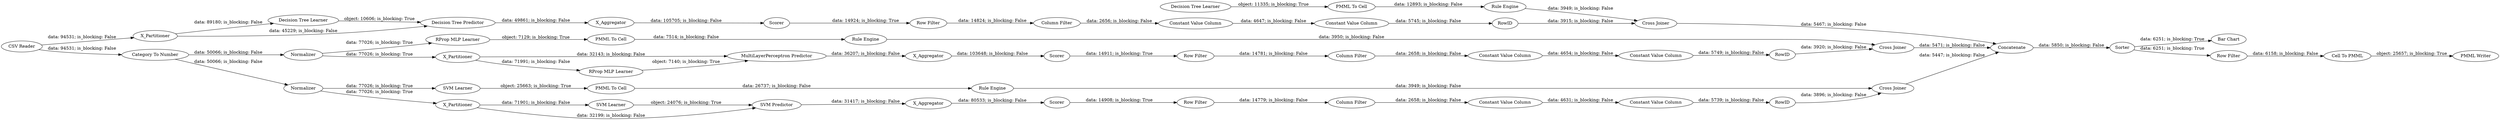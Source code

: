 digraph {
	"-3810688983224834369_293" [label=RowID]
	"4792577101258581486_294" [label="Column Filter"]
	"-1991247227104038068_28" [label="PMML To Cell"]
	"5345220405423240137_2" [label=X_Partitioner]
	"5345220405423240137_7" [label=X_Aggregator]
	"5345220405423240137_38" [label="Cross Joiner"]
	"-5830090339881390046_39" [label="Cross Joiner"]
	"-1991247227104038068_34" [label="Rule Engine"]
	"-5830090339881390046_31" [label="SVM Learner"]
	"-3741145113486005277_52" [label=Sorter]
	"4792577101258581486_290" [label="Constant Value Column"]
	"6105002814237477788_294" [label="Column Filter"]
	"-4614553864924040475_35" [label="RProp MLP Learner"]
	"-502488143309783410_35" [label="Rule Engine"]
	"-3741145113486005277_63" [label="CSV Reader"]
	"5345220405423240137_31" [label="Decision Tree Learner"]
	"-1991247227104038068_33" [label="Decision Tree Learner"]
	"-4614553864924040475_34" [label="Rule Engine"]
	"-9107068247214195360_39" [label=Normalizer]
	"-3741145113486005277_54" [label="Cell To PMML"]
	"6105002814237477788_290" [label="Constant Value Column"]
	"6105002814237477788_293" [label=RowID]
	"-502488143309783410_34" [label="PMML To Cell"]
	"-3810688983224834369_9" [label="Row Filter"]
	"-5830090339881390046_32" [label="SVM Predictor"]
	"-3741145113486005277_59" [label="Bar Chart"]
	"-3810688983224834369_290" [label="Constant Value Column"]
	"4792577101258581486_9" [label="Row Filter"]
	"-4614553864924040475_22" [label="PMML To Cell"]
	"5345220405423240137_32" [label="Decision Tree Predictor"]
	"4792577101258581486_293" [label=RowID]
	"-9107068247214195360_7" [label=X_Aggregator]
	"-9107068247214195360_38" [label="Cross Joiner"]
	"-3741145113486005277_61" [label="PMML Writer"]
	"-5830090339881390046_41" [label=Scorer]
	"-3810688983224834369_294" [label="Column Filter"]
	"-3810688983224834369_292" [label="Constant Value Column"]
	"5345220405423240137_39" [label=Scorer]
	"-3741145113486005277_60" [label=Concatenate]
	"-5830090339881390046_7" [label=X_Aggregator]
	"6105002814237477788_292" [label="Constant Value Column"]
	"-502488143309783410_33" [label="SVM Learner"]
	"4792577101258581486_292" [label="Constant Value Column"]
	"-9107068247214195360_32" [label="MultiLayerPerceptron Predictor"]
	"-3741145113486005277_58" [label="Category To Number"]
	"-9107068247214195360_2" [label=X_Partitioner]
	"-5830090339881390046_2" [label=X_Partitioner]
	"-3741145113486005277_53" [label="Row Filter"]
	"6105002814237477788_9" [label="Row Filter"]
	"-5830090339881390046_40" [label=Normalizer]
	"-9107068247214195360_31" [label="RProp MLP Learner"]
	"-9107068247214195360_40" [label=Scorer]
	"-5830090339881390046_41" -> "-3810688983224834369_9" [label="data: 14908; is_blocking: True"]
	"-9107068247214195360_39" -> "-4614553864924040475_35" [label="data: 77026; is_blocking: True"]
	"4792577101258581486_290" -> "4792577101258581486_292" [label="data: 4654; is_blocking: False"]
	"-9107068247214195360_2" -> "-9107068247214195360_31" [label="data: 71991; is_blocking: False"]
	"-3741145113486005277_63" -> "5345220405423240137_2" [label="data: 94531; is_blocking: False"]
	"4792577101258581486_294" -> "4792577101258581486_290" [label="data: 2658; is_blocking: False"]
	"-3741145113486005277_53" -> "-3741145113486005277_54" [label="data: 6158; is_blocking: False"]
	"-5830090339881390046_40" -> "-502488143309783410_33" [label="data: 77026; is_blocking: True"]
	"-3741145113486005277_52" -> "-3741145113486005277_53" [label="data: 6251; is_blocking: True"]
	"-5830090339881390046_40" -> "-5830090339881390046_2" [label="data: 77026; is_blocking: True"]
	"-9107068247214195360_31" -> "-9107068247214195360_32" [label="object: 7140; is_blocking: True"]
	"6105002814237477788_293" -> "5345220405423240137_38" [label="data: 3915; is_blocking: False"]
	"-502488143309783410_34" -> "-502488143309783410_35" [label="data: 26737; is_blocking: False"]
	"6105002814237477788_294" -> "6105002814237477788_290" [label="data: 2656; is_blocking: False"]
	"-4614553864924040475_35" -> "-4614553864924040475_22" [label="object: 7129; is_blocking: True"]
	"6105002814237477788_9" -> "6105002814237477788_294" [label="data: 14824; is_blocking: False"]
	"-502488143309783410_35" -> "-5830090339881390046_39" [label="data: 3949; is_blocking: False"]
	"-3741145113486005277_60" -> "-3741145113486005277_52" [label="data: 5850; is_blocking: False"]
	"4792577101258581486_293" -> "-9107068247214195360_38" [label="data: 3920; is_blocking: False"]
	"-3741145113486005277_58" -> "-9107068247214195360_39" [label="data: 50066; is_blocking: False"]
	"4792577101258581486_9" -> "4792577101258581486_294" [label="data: 14781; is_blocking: False"]
	"-5830090339881390046_2" -> "-5830090339881390046_32" [label="data: 32199; is_blocking: False"]
	"-3741145113486005277_54" -> "-3741145113486005277_61" [label="object: 25657; is_blocking: True"]
	"5345220405423240137_32" -> "5345220405423240137_7" [label="data: 49861; is_blocking: False"]
	"-1991247227104038068_33" -> "-1991247227104038068_28" [label="object: 11335; is_blocking: True"]
	"5345220405423240137_39" -> "6105002814237477788_9" [label="data: 14924; is_blocking: True"]
	"-5830090339881390046_2" -> "-5830090339881390046_31" [label="data: 71901; is_blocking: False"]
	"-1991247227104038068_34" -> "5345220405423240137_38" [label="data: 3949; is_blocking: False"]
	"5345220405423240137_2" -> "5345220405423240137_31" [label="data: 89180; is_blocking: False"]
	"6105002814237477788_292" -> "6105002814237477788_293" [label="data: 5745; is_blocking: False"]
	"-4614553864924040475_22" -> "-4614553864924040475_34" [label="data: 7514; is_blocking: False"]
	"5345220405423240137_38" -> "-3741145113486005277_60" [label="data: 5467; is_blocking: False"]
	"-9107068247214195360_40" -> "4792577101258581486_9" [label="data: 14911; is_blocking: True"]
	"-5830090339881390046_7" -> "-5830090339881390046_41" [label="data: 80533; is_blocking: False"]
	"4792577101258581486_292" -> "4792577101258581486_293" [label="data: 5749; is_blocking: False"]
	"-5830090339881390046_32" -> "-5830090339881390046_7" [label="data: 31417; is_blocking: False"]
	"5345220405423240137_7" -> "5345220405423240137_39" [label="data: 105705; is_blocking: False"]
	"-9107068247214195360_32" -> "-9107068247214195360_7" [label="data: 36207; is_blocking: False"]
	"-3810688983224834369_292" -> "-3810688983224834369_293" [label="data: 5739; is_blocking: False"]
	"-3810688983224834369_9" -> "-3810688983224834369_294" [label="data: 14779; is_blocking: False"]
	"6105002814237477788_290" -> "6105002814237477788_292" [label="data: 4647; is_blocking: False"]
	"-3810688983224834369_293" -> "-5830090339881390046_39" [label="data: 3896; is_blocking: False"]
	"-9107068247214195360_2" -> "-9107068247214195360_32" [label="data: 32143; is_blocking: False"]
	"-9107068247214195360_39" -> "-9107068247214195360_2" [label="data: 77026; is_blocking: True"]
	"-3810688983224834369_294" -> "-3810688983224834369_290" [label="data: 2658; is_blocking: False"]
	"-1991247227104038068_28" -> "-1991247227104038068_34" [label="data: 12893; is_blocking: False"]
	"-3741145113486005277_63" -> "-3741145113486005277_58" [label="data: 94531; is_blocking: False"]
	"-3741145113486005277_52" -> "-3741145113486005277_59" [label="data: 6251; is_blocking: True"]
	"-3741145113486005277_58" -> "-5830090339881390046_40" [label="data: 50066; is_blocking: False"]
	"-502488143309783410_33" -> "-502488143309783410_34" [label="object: 25663; is_blocking: True"]
	"-9107068247214195360_7" -> "-9107068247214195360_40" [label="data: 103648; is_blocking: False"]
	"-5830090339881390046_39" -> "-3741145113486005277_60" [label="data: 5447; is_blocking: False"]
	"-5830090339881390046_31" -> "-5830090339881390046_32" [label="object: 24076; is_blocking: True"]
	"-4614553864924040475_34" -> "-9107068247214195360_38" [label="data: 3950; is_blocking: False"]
	"-9107068247214195360_38" -> "-3741145113486005277_60" [label="data: 5471; is_blocking: False"]
	"-3810688983224834369_290" -> "-3810688983224834369_292" [label="data: 4631; is_blocking: False"]
	"5345220405423240137_31" -> "5345220405423240137_32" [label="object: 10606; is_blocking: True"]
	"5345220405423240137_2" -> "5345220405423240137_32" [label="data: 45229; is_blocking: False"]
	rankdir=LR
}
